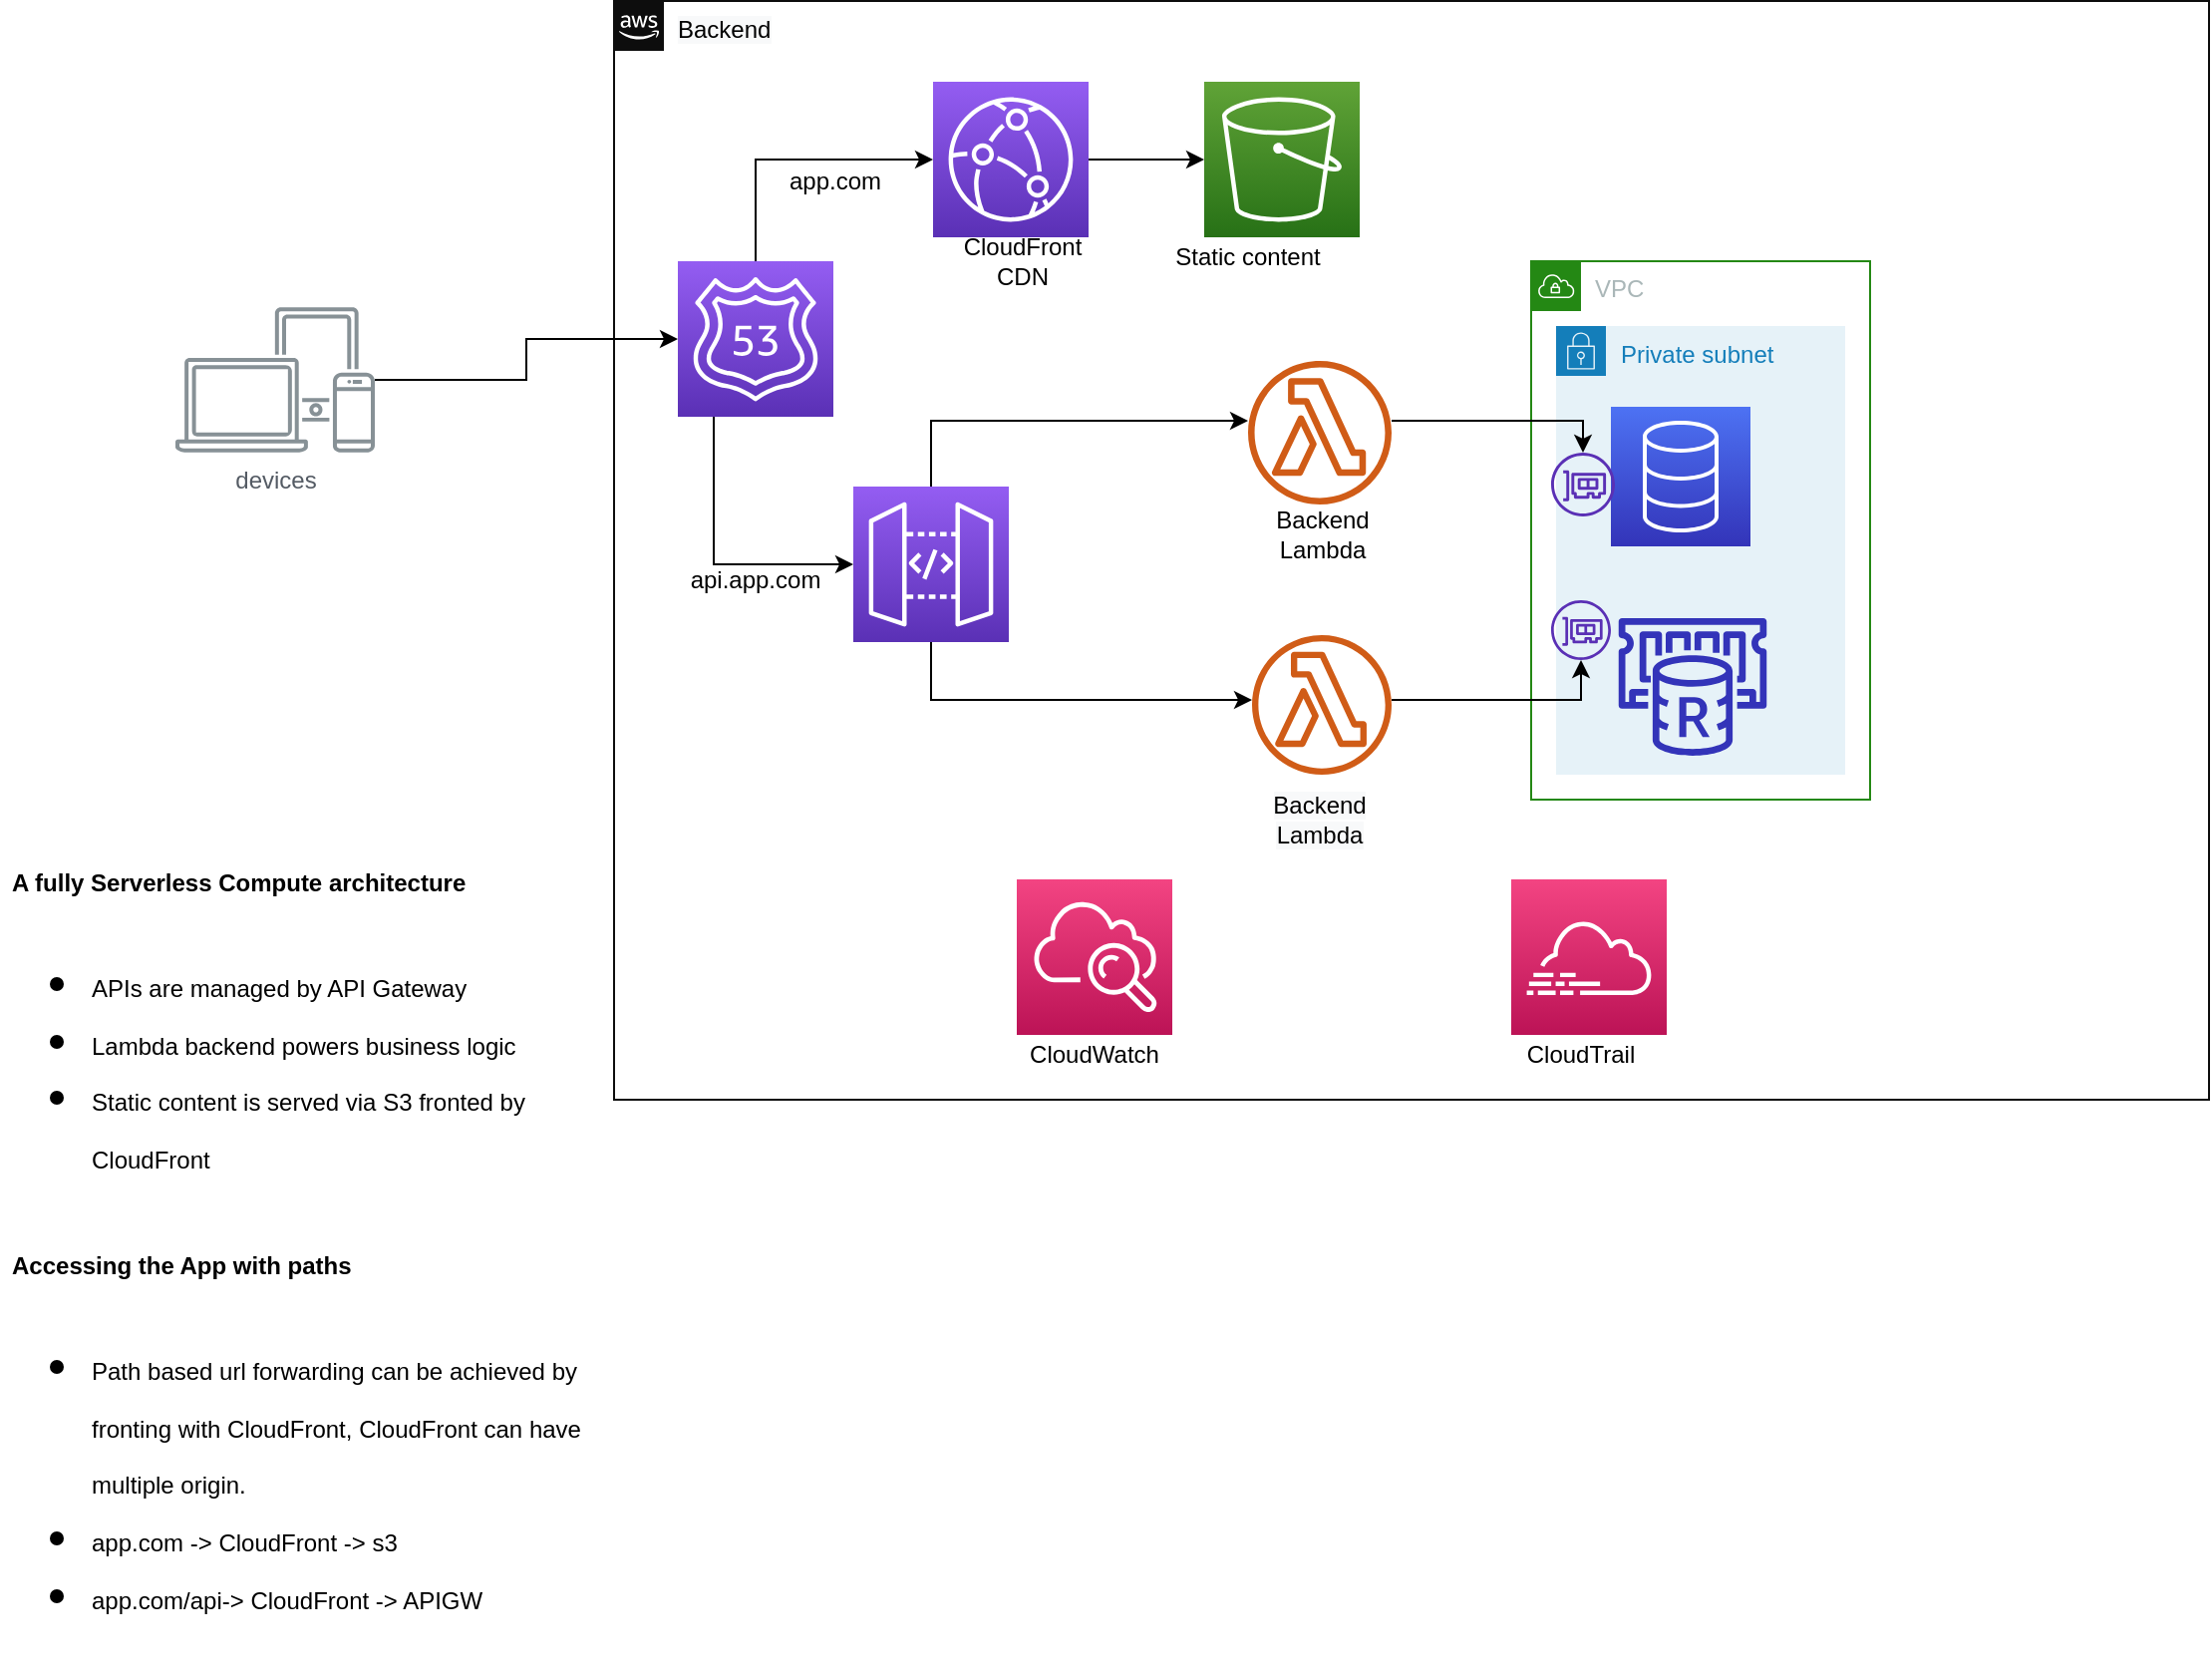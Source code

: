 <mxfile version="13.3.0" type="github">
  <diagram id="5YqV7aeCpT0gA9eQQBi8" name="Page-1">
    <mxGraphModel dx="1306" dy="717" grid="1" gridSize="10" guides="1" tooltips="1" connect="1" arrows="1" fold="1" page="1" pageScale="1" pageWidth="827" pageHeight="1169" math="0" shadow="0">
      <root>
        <mxCell id="0" />
        <mxCell id="1" parent="0" />
        <mxCell id="jTm_X5ptWoJomPzZvTav-5" value="&lt;meta charset=&quot;utf-8&quot;&gt;&lt;span style=&quot;color: rgb(0, 0, 0); font-family: helvetica; font-size: 12px; font-style: normal; font-weight: 400; letter-spacing: normal; text-align: center; text-indent: 0px; text-transform: none; word-spacing: 0px; background-color: rgb(248, 249, 250); display: inline; float: none;&quot;&gt;Backend&lt;/span&gt;" style="points=[[0,0],[0.25,0],[0.5,0],[0.75,0],[1,0],[1,0.25],[1,0.5],[1,0.75],[1,1],[0.75,1],[0.5,1],[0.25,1],[0,1],[0,0.75],[0,0.5],[0,0.25]];outlineConnect=0;gradientColor=none;html=1;whiteSpace=wrap;fontSize=12;fontStyle=0;shape=mxgraph.aws4.group;grIcon=mxgraph.aws4.group_aws_cloud_alt;strokeColor=#0D0D0D;fillColor=none;verticalAlign=top;align=left;spacingLeft=30;fontColor=#232F3E;dashed=0;shadow=0;" parent="1" vertex="1">
          <mxGeometry x="420" y="89.5" width="800" height="551" as="geometry" />
        </mxCell>
        <mxCell id="jTm_X5ptWoJomPzZvTav-6" value="VPC" style="points=[[0,0],[0.25,0],[0.5,0],[0.75,0],[1,0],[1,0.25],[1,0.5],[1,0.75],[1,1],[0.75,1],[0.5,1],[0.25,1],[0,1],[0,0.75],[0,0.5],[0,0.25]];outlineConnect=0;gradientColor=none;html=1;whiteSpace=wrap;fontSize=12;fontStyle=0;shape=mxgraph.aws4.group;grIcon=mxgraph.aws4.group_vpc;strokeColor=#248814;fillColor=none;verticalAlign=top;align=left;spacingLeft=30;fontColor=#AAB7B8;dashed=0;" parent="1" vertex="1">
          <mxGeometry x="880" y="220" width="170" height="270" as="geometry" />
        </mxCell>
        <mxCell id="jTm_X5ptWoJomPzZvTav-11" value="Private subnet" style="points=[[0,0],[0.25,0],[0.5,0],[0.75,0],[1,0],[1,0.25],[1,0.5],[1,0.75],[1,1],[0.75,1],[0.5,1],[0.25,1],[0,1],[0,0.75],[0,0.5],[0,0.25]];outlineConnect=0;gradientColor=none;html=1;whiteSpace=wrap;fontSize=12;fontStyle=0;shape=mxgraph.aws4.group;grIcon=mxgraph.aws4.group_security_group;grStroke=0;strokeColor=#147EBA;fillColor=#E6F2F8;verticalAlign=top;align=left;spacingLeft=30;fontColor=#147EBA;dashed=0;" parent="1" vertex="1">
          <mxGeometry x="892.5" y="252.5" width="145" height="225" as="geometry" />
        </mxCell>
        <mxCell id="HdA-l2Z6SDHU2BZY50B2-9" style="edgeStyle=orthogonalEdgeStyle;rounded=0;orthogonalLoop=1;jettySize=auto;html=1;" parent="1" source="jTm_X5ptWoJomPzZvTav-4" target="HdA-l2Z6SDHU2BZY50B2-6" edge="1">
          <mxGeometry relative="1" as="geometry" />
        </mxCell>
        <mxCell id="jTm_X5ptWoJomPzZvTav-4" value="devices" style="outlineConnect=0;gradientColor=none;fontColor=#545B64;strokeColor=none;fillColor=#879196;dashed=0;verticalLabelPosition=bottom;verticalAlign=top;align=center;html=1;fontSize=12;fontStyle=0;aspect=fixed;shape=mxgraph.aws4.illustration_devices;pointerEvents=1" parent="1" vertex="1">
          <mxGeometry x="200" y="243" width="100" height="73" as="geometry" />
        </mxCell>
        <mxCell id="jTm_X5ptWoJomPzZvTav-12" value="" style="outlineConnect=0;fontColor=#232F3E;gradientColor=#4D72F3;gradientDirection=north;fillColor=#3334B9;strokeColor=#ffffff;dashed=0;verticalLabelPosition=bottom;verticalAlign=top;align=center;html=1;fontSize=12;fontStyle=0;aspect=fixed;shape=mxgraph.aws4.resourceIcon;resIcon=mxgraph.aws4.database;" parent="1" vertex="1">
          <mxGeometry x="920" y="293" width="70" height="70" as="geometry" />
        </mxCell>
        <mxCell id="jTm_X5ptWoJomPzZvTav-13" value="" style="outlineConnect=0;fontColor=#232F3E;gradientColor=none;fillColor=#3334B9;strokeColor=none;dashed=0;verticalLabelPosition=bottom;verticalAlign=top;align=center;html=1;fontSize=12;fontStyle=0;aspect=fixed;pointerEvents=1;shape=mxgraph.aws4.elasticache_for_redis;" parent="1" vertex="1">
          <mxGeometry x="922" y="399" width="78" height="69" as="geometry" />
        </mxCell>
        <mxCell id="jTm_X5ptWoJomPzZvTav-71" value="" style="edgeStyle=elbowEdgeStyle;rounded=0;orthogonalLoop=1;jettySize=auto;elbow=vertical;html=1;strokeColor=#000000;" parent="1" source="jTm_X5ptWoJomPzZvTav-16" target="jTm_X5ptWoJomPzZvTav-23" edge="1">
          <mxGeometry relative="1" as="geometry">
            <Array as="points">
              <mxPoint x="850" y="300" />
              <mxPoint x="850" y="310" />
              <mxPoint x="860" y="320" />
            </Array>
          </mxGeometry>
        </mxCell>
        <mxCell id="jTm_X5ptWoJomPzZvTav-16" value="" style="outlineConnect=0;fontColor=#232F3E;gradientColor=none;fillColor=#D05C17;strokeColor=none;dashed=0;verticalLabelPosition=bottom;verticalAlign=top;align=center;html=1;fontSize=12;fontStyle=0;aspect=fixed;pointerEvents=1;shape=mxgraph.aws4.lambda_function;" parent="1" vertex="1">
          <mxGeometry x="738" y="270" width="72" height="72" as="geometry" />
        </mxCell>
        <mxCell id="jTm_X5ptWoJomPzZvTav-70" style="edgeStyle=elbowEdgeStyle;rounded=0;orthogonalLoop=1;jettySize=auto;elbow=vertical;html=1;strokeColor=#000000;" parent="1" source="jTm_X5ptWoJomPzZvTav-17" target="jTm_X5ptWoJomPzZvTav-24" edge="1">
          <mxGeometry relative="1" as="geometry">
            <Array as="points">
              <mxPoint x="840" y="440" />
            </Array>
          </mxGeometry>
        </mxCell>
        <mxCell id="jTm_X5ptWoJomPzZvTav-17" value="" style="outlineConnect=0;fontColor=#232F3E;gradientColor=none;fillColor=#D05C17;strokeColor=none;dashed=0;verticalLabelPosition=bottom;verticalAlign=top;align=center;html=1;fontSize=12;fontStyle=0;aspect=fixed;pointerEvents=1;shape=mxgraph.aws4.lambda_function;" parent="1" vertex="1">
          <mxGeometry x="740" y="407.5" width="70" height="70" as="geometry" />
        </mxCell>
        <mxCell id="jTm_X5ptWoJomPzZvTav-18" value="" style="outlineConnect=0;fontColor=#232F3E;gradientColor=#F34482;gradientDirection=north;fillColor=#BC1356;strokeColor=#ffffff;dashed=0;verticalLabelPosition=bottom;verticalAlign=top;align=center;html=1;fontSize=12;fontStyle=0;aspect=fixed;shape=mxgraph.aws4.resourceIcon;resIcon=mxgraph.aws4.cloudwatch;" parent="1" vertex="1">
          <mxGeometry x="622" y="530" width="78" height="78" as="geometry" />
        </mxCell>
        <mxCell id="jTm_X5ptWoJomPzZvTav-19" value="" style="outlineConnect=0;fontColor=#232F3E;gradientColor=#F34482;gradientDirection=north;fillColor=#BC1356;strokeColor=#ffffff;dashed=0;verticalLabelPosition=bottom;verticalAlign=top;align=center;html=1;fontSize=12;fontStyle=0;aspect=fixed;shape=mxgraph.aws4.resourceIcon;resIcon=mxgraph.aws4.cloudtrail;" parent="1" vertex="1">
          <mxGeometry x="870" y="530" width="78" height="78" as="geometry" />
        </mxCell>
        <mxCell id="jTm_X5ptWoJomPzZvTav-36" style="edgeStyle=elbowEdgeStyle;rounded=0;orthogonalLoop=1;jettySize=auto;elbow=vertical;html=1;" parent="1" source="jTm_X5ptWoJomPzZvTav-21" target="jTm_X5ptWoJomPzZvTav-5" edge="1">
          <mxGeometry relative="1" as="geometry" />
        </mxCell>
        <mxCell id="jTm_X5ptWoJomPzZvTav-73" value="" style="edgeStyle=elbowEdgeStyle;rounded=0;orthogonalLoop=1;jettySize=auto;elbow=vertical;html=1;strokeColor=#000000;" parent="1" source="jTm_X5ptWoJomPzZvTav-22" target="jTm_X5ptWoJomPzZvTav-55" edge="1">
          <mxGeometry relative="1" as="geometry">
            <mxPoint x="696" y="190" as="targetPoint" />
            <Array as="points">
              <mxPoint x="690" y="169" />
              <mxPoint x="670" y="181" />
            </Array>
          </mxGeometry>
        </mxCell>
        <mxCell id="jTm_X5ptWoJomPzZvTav-22" value="" style="outlineConnect=0;fontColor=#232F3E;gradientColor=#945DF2;gradientDirection=north;fillColor=#5A30B5;strokeColor=#ffffff;dashed=0;verticalLabelPosition=bottom;verticalAlign=top;align=center;html=1;fontSize=12;fontStyle=0;aspect=fixed;shape=mxgraph.aws4.resourceIcon;resIcon=mxgraph.aws4.cloudfront;" parent="1" vertex="1">
          <mxGeometry x="580" y="130" width="78" height="78" as="geometry" />
        </mxCell>
        <mxCell id="jTm_X5ptWoJomPzZvTav-23" value="" style="outlineConnect=0;fontColor=#232F3E;gradientColor=none;fillColor=#5A30B5;strokeColor=none;dashed=0;verticalLabelPosition=bottom;verticalAlign=top;align=center;html=1;fontSize=12;fontStyle=0;aspect=fixed;pointerEvents=1;shape=mxgraph.aws4.elastic_network_interface;" parent="1" vertex="1">
          <mxGeometry x="890" y="316" width="32" height="32" as="geometry" />
        </mxCell>
        <mxCell id="jTm_X5ptWoJomPzZvTav-24" value="" style="outlineConnect=0;fontColor=#232F3E;gradientColor=none;fillColor=#5A30B5;strokeColor=none;dashed=0;verticalLabelPosition=bottom;verticalAlign=top;align=center;html=1;fontSize=12;fontStyle=0;aspect=fixed;pointerEvents=1;shape=mxgraph.aws4.elastic_network_interface;" parent="1" vertex="1">
          <mxGeometry x="890" y="390" width="30" height="30" as="geometry" />
        </mxCell>
        <mxCell id="jTm_X5ptWoJomPzZvTav-63" style="edgeStyle=elbowEdgeStyle;rounded=0;orthogonalLoop=1;jettySize=auto;elbow=vertical;html=1;strokeColor=#000000;" parent="1" source="jTm_X5ptWoJomPzZvTav-21" target="jTm_X5ptWoJomPzZvTav-17" edge="1">
          <mxGeometry relative="1" as="geometry">
            <Array as="points">
              <mxPoint x="710" y="440" />
              <mxPoint x="660" y="390" />
              <mxPoint x="710" y="430" />
            </Array>
          </mxGeometry>
        </mxCell>
        <mxCell id="jTm_X5ptWoJomPzZvTav-64" style="edgeStyle=elbowEdgeStyle;rounded=0;orthogonalLoop=1;jettySize=auto;elbow=vertical;html=1;strokeColor=#000000;" parent="1" source="jTm_X5ptWoJomPzZvTav-21" target="jTm_X5ptWoJomPzZvTav-5" edge="1">
          <mxGeometry relative="1" as="geometry" />
        </mxCell>
        <mxCell id="jTm_X5ptWoJomPzZvTav-66" style="edgeStyle=elbowEdgeStyle;rounded=0;orthogonalLoop=1;jettySize=auto;elbow=vertical;html=1;strokeColor=#000000;" parent="1" source="jTm_X5ptWoJomPzZvTav-21" target="jTm_X5ptWoJomPzZvTav-16" edge="1">
          <mxGeometry relative="1" as="geometry">
            <Array as="points">
              <mxPoint x="680" y="300" />
              <mxPoint x="660" y="310" />
              <mxPoint x="660" y="315" />
            </Array>
          </mxGeometry>
        </mxCell>
        <mxCell id="jTm_X5ptWoJomPzZvTav-21" value="" style="outlineConnect=0;fontColor=#232F3E;gradientColor=#945DF2;gradientDirection=north;fillColor=#5A30B5;strokeColor=#ffffff;dashed=0;verticalLabelPosition=bottom;verticalAlign=top;align=center;html=1;fontSize=12;fontStyle=0;aspect=fixed;shape=mxgraph.aws4.resourceIcon;resIcon=mxgraph.aws4.api_gateway;" parent="1" vertex="1">
          <mxGeometry x="540" y="333" width="78" height="78" as="geometry" />
        </mxCell>
        <mxCell id="jTm_X5ptWoJomPzZvTav-55" value="" style="outlineConnect=0;fontColor=#232F3E;gradientColor=#60A337;gradientDirection=north;fillColor=#277116;strokeColor=#ffffff;dashed=0;verticalLabelPosition=bottom;verticalAlign=top;align=center;html=1;fontSize=12;fontStyle=0;aspect=fixed;shape=mxgraph.aws4.resourceIcon;resIcon=mxgraph.aws4.s3;shadow=0;" parent="1" vertex="1">
          <mxGeometry x="716" y="130" width="78" height="78" as="geometry" />
        </mxCell>
        <mxCell id="jTm_X5ptWoJomPzZvTav-84" value="Backend Lambda" style="text;html=1;strokeColor=none;fillColor=none;align=center;verticalAlign=middle;whiteSpace=wrap;rounded=0;shadow=0;" parent="1" vertex="1">
          <mxGeometry x="747.5" y="348" width="55" height="17" as="geometry" />
        </mxCell>
        <mxCell id="jTm_X5ptWoJomPzZvTav-85" value="&lt;span style=&quot;color: rgb(0 , 0 , 0) ; font-family: &amp;#34;helvetica&amp;#34; ; font-size: 12px ; font-style: normal ; font-weight: 400 ; letter-spacing: normal ; text-align: center ; text-indent: 0px ; text-transform: none ; word-spacing: 0px ; background-color: rgb(248 , 249 , 250) ; display: inline ; float: none&quot;&gt;Backend Lambda&lt;/span&gt;" style="text;html=1;strokeColor=none;fillColor=none;align=center;verticalAlign=middle;whiteSpace=wrap;rounded=0;shadow=0;" parent="1" vertex="1">
          <mxGeometry x="754" y="490" width="40" height="20" as="geometry" />
        </mxCell>
        <mxCell id="jTm_X5ptWoJomPzZvTav-86" value="Static content" style="text;html=1;strokeColor=none;fillColor=none;align=center;verticalAlign=middle;whiteSpace=wrap;rounded=0;shadow=0;" parent="1" vertex="1">
          <mxGeometry x="700" y="208" width="76" height="20" as="geometry" />
        </mxCell>
        <mxCell id="jTm_X5ptWoJomPzZvTav-87" value="CloudFront CDN" style="text;html=1;strokeColor=none;fillColor=none;align=center;verticalAlign=middle;whiteSpace=wrap;rounded=0;shadow=0;" parent="1" vertex="1">
          <mxGeometry x="580" y="210" width="90" height="20" as="geometry" />
        </mxCell>
        <mxCell id="jTm_X5ptWoJomPzZvTav-90" value="api.app.com" style="text;html=1;strokeColor=none;fillColor=none;align=center;verticalAlign=middle;whiteSpace=wrap;rounded=0;shadow=0;" parent="1" vertex="1">
          <mxGeometry x="471" y="370" width="40" height="20" as="geometry" />
        </mxCell>
        <mxCell id="jTm_X5ptWoJomPzZvTav-92" value="app.com" style="text;html=1;strokeColor=none;fillColor=none;align=center;verticalAlign=middle;whiteSpace=wrap;rounded=0;shadow=0;" parent="1" vertex="1">
          <mxGeometry x="511" y="170" width="40" height="20" as="geometry" />
        </mxCell>
        <mxCell id="jTm_X5ptWoJomPzZvTav-95" value="&lt;h1&gt;&lt;span style=&quot;font-size: 12px ; text-align: center&quot;&gt;A fully Serverless Compute architecture&lt;/span&gt;&lt;br style=&quot;font-size: 12px ; font-weight: 400 ; text-align: center&quot;&gt;&lt;ul&gt;&lt;li&gt;&lt;span style=&quot;font-size: 12px ; font-weight: 400&quot;&gt;APIs are managed by API Gateway&lt;/span&gt;&lt;/li&gt;&lt;li&gt;&lt;span style=&quot;font-size: 12px ; font-weight: 400&quot;&gt;Lambda backend powers business logic&lt;/span&gt;&lt;/li&gt;&lt;li&gt;&lt;span style=&quot;font-size: 12px ; font-weight: 400&quot;&gt;Static content is served via S3 fronted by CloudFront&lt;/span&gt;&lt;/li&gt;&lt;/ul&gt;&lt;div&gt;&lt;span style=&quot;font-size: 12px&quot;&gt;Accessing the App with paths&lt;/span&gt;&lt;/div&gt;&lt;ul&gt;&lt;li&gt;&lt;span style=&quot;font-size: 12px ; font-weight: 400&quot;&gt;Path based url forwarding can be achieved by fronting with CloudFront, CloudFront can have multiple origin.&lt;/span&gt;&lt;/li&gt;&lt;li&gt;&lt;span style=&quot;font-size: 12px ; font-weight: 400&quot;&gt;app.com -&amp;gt; CloudFront -&amp;gt; s3&lt;/span&gt;&lt;/li&gt;&lt;li&gt;&lt;span style=&quot;font-size: 12px ; font-weight: 400&quot;&gt;app.com/api-&amp;gt; CloudFront -&amp;gt; APIGW&lt;/span&gt;&lt;/li&gt;&lt;/ul&gt;&lt;/h1&gt;&lt;h1&gt;&lt;br style=&quot;font-size: 12px ; font-weight: 400 ; text-align: center&quot;&gt;&lt;/h1&gt;" style="text;html=1;strokeColor=none;fillColor=none;spacing=5;spacingTop=-20;whiteSpace=wrap;overflow=hidden;rounded=0;shadow=0;direction=south;" parent="1" vertex="1">
          <mxGeometry x="112.5" y="507.5" width="317.5" height="422.5" as="geometry" />
        </mxCell>
        <mxCell id="HdA-l2Z6SDHU2BZY50B2-2" value="CloudWatch" style="text;html=1;strokeColor=none;fillColor=none;align=center;verticalAlign=middle;whiteSpace=wrap;rounded=0;" parent="1" vertex="1">
          <mxGeometry x="641" y="608" width="40" height="20" as="geometry" />
        </mxCell>
        <mxCell id="HdA-l2Z6SDHU2BZY50B2-4" value="CloudTrail" style="text;html=1;strokeColor=none;fillColor=none;align=center;verticalAlign=middle;whiteSpace=wrap;rounded=0;" parent="1" vertex="1">
          <mxGeometry x="885" y="608" width="40" height="20" as="geometry" />
        </mxCell>
        <mxCell id="HdA-l2Z6SDHU2BZY50B2-11" style="edgeStyle=orthogonalEdgeStyle;rounded=0;orthogonalLoop=1;jettySize=auto;html=1;" parent="1" source="HdA-l2Z6SDHU2BZY50B2-6" target="jTm_X5ptWoJomPzZvTav-22" edge="1">
          <mxGeometry relative="1" as="geometry">
            <Array as="points">
              <mxPoint x="491" y="169" />
            </Array>
          </mxGeometry>
        </mxCell>
        <mxCell id="HdA-l2Z6SDHU2BZY50B2-15" style="edgeStyle=orthogonalEdgeStyle;rounded=0;orthogonalLoop=1;jettySize=auto;html=1;" parent="1" source="HdA-l2Z6SDHU2BZY50B2-6" target="jTm_X5ptWoJomPzZvTav-21" edge="1">
          <mxGeometry relative="1" as="geometry">
            <Array as="points">
              <mxPoint x="470" y="372" />
            </Array>
          </mxGeometry>
        </mxCell>
        <mxCell id="HdA-l2Z6SDHU2BZY50B2-6" value="" style="outlineConnect=0;fontColor=#232F3E;gradientColor=#945DF2;gradientDirection=north;fillColor=#5A30B5;strokeColor=#ffffff;dashed=0;verticalLabelPosition=bottom;verticalAlign=top;align=center;html=1;fontSize=12;fontStyle=0;aspect=fixed;shape=mxgraph.aws4.resourceIcon;resIcon=mxgraph.aws4.route_53;" parent="1" vertex="1">
          <mxGeometry x="452" y="220" width="78" height="78" as="geometry" />
        </mxCell>
      </root>
    </mxGraphModel>
  </diagram>
</mxfile>
